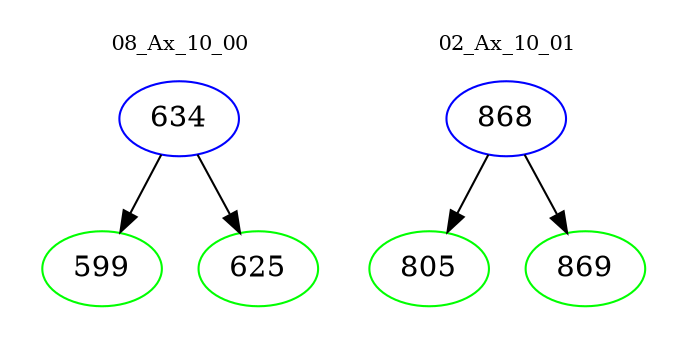 digraph{
subgraph cluster_0 {
color = white
label = "08_Ax_10_00";
fontsize=10;
T0_634 [label="634", color="blue"]
T0_634 -> T0_599 [color="black"]
T0_599 [label="599", color="green"]
T0_634 -> T0_625 [color="black"]
T0_625 [label="625", color="green"]
}
subgraph cluster_1 {
color = white
label = "02_Ax_10_01";
fontsize=10;
T1_868 [label="868", color="blue"]
T1_868 -> T1_805 [color="black"]
T1_805 [label="805", color="green"]
T1_868 -> T1_869 [color="black"]
T1_869 [label="869", color="green"]
}
}
